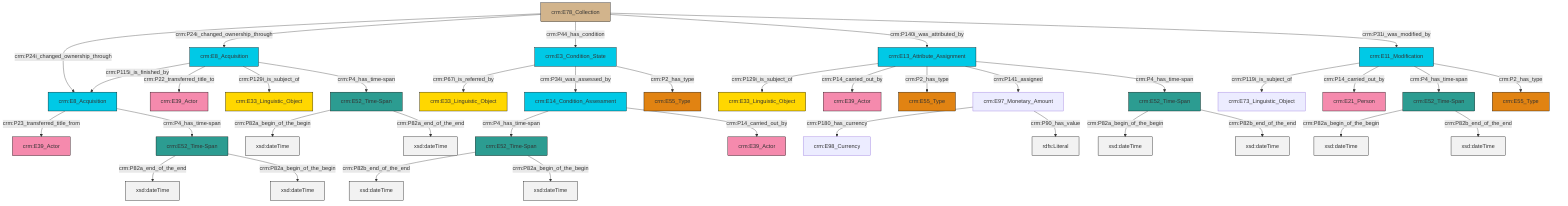graph TD
classDef Literal fill:#f2f2f2,stroke:#000000;
classDef CRM_Entity fill:#FFFFFF,stroke:#000000;
classDef Temporal_Entity fill:#00C9E6, stroke:#000000;
classDef Type fill:#E18312, stroke:#000000;
classDef Time-Span fill:#2C9C91, stroke:#000000;
classDef Appellation fill:#FFEB7F, stroke:#000000;
classDef Place fill:#008836, stroke:#000000;
classDef Persistent_Item fill:#B266B2, stroke:#000000;
classDef Conceptual_Object fill:#FFD700, stroke:#000000;
classDef Physical_Thing fill:#D2B48C, stroke:#000000;
classDef Actor fill:#f58aad, stroke:#000000;
classDef PC_Classes fill:#4ce600, stroke:#000000;
classDef Multi fill:#cccccc,stroke:#000000;

0["crm:E13_Attribute_Assignment"]:::Temporal_Entity -->|crm:P129i_is_subject_of| 1["crm:E33_Linguistic_Object"]:::Conceptual_Object
2["crm:E8_Acquisition"]:::Temporal_Entity -->|crm:P23_transferred_title_from| 3["crm:E39_Actor"]:::Actor
0["crm:E13_Attribute_Assignment"]:::Temporal_Entity -->|crm:P14_carried_out_by| 5["crm:E39_Actor"]:::Actor
6["crm:E78_Collection"]:::Physical_Thing -->|crm:P24i_changed_ownership_through| 2["crm:E8_Acquisition"]:::Temporal_Entity
0["crm:E13_Attribute_Assignment"]:::Temporal_Entity -->|crm:P2_has_type| 7["crm:E55_Type"]:::Type
8["crm:E11_Modification"]:::Temporal_Entity -->|crm:P119i_is_subject_of| 9["crm:E73_Linguistic_Object"]:::Default
10["crm:E52_Time-Span"]:::Time-Span -->|crm:P82a_begin_of_the_begin| 11[xsd:dateTime]:::Literal
6["crm:E78_Collection"]:::Physical_Thing -->|crm:P24i_changed_ownership_through| 12["crm:E8_Acquisition"]:::Temporal_Entity
14["crm:E97_Monetary_Amount"]:::Default -->|crm:P180_has_currency| 15["crm:E98_Currency"]:::Default
0["crm:E13_Attribute_Assignment"]:::Temporal_Entity -->|crm:P141_assigned| 14["crm:E97_Monetary_Amount"]:::Default
19["crm:E52_Time-Span"]:::Time-Span -->|crm:P82a_begin_of_the_begin| 20[xsd:dateTime]:::Literal
22["crm:E52_Time-Span"]:::Time-Span -->|crm:P82b_end_of_the_end| 23[xsd:dateTime]:::Literal
8["crm:E11_Modification"]:::Temporal_Entity -->|crm:P14_carried_out_by| 28["crm:E21_Person"]:::Actor
6["crm:E78_Collection"]:::Physical_Thing -->|crm:P44_has_condition| 29["crm:E3_Condition_State"]:::Temporal_Entity
10["crm:E52_Time-Span"]:::Time-Span -->|crm:P82a_end_of_the_end| 30[xsd:dateTime]:::Literal
29["crm:E3_Condition_State"]:::Temporal_Entity -->|crm:P67i_is_referred_by| 31["crm:E33_Linguistic_Object"]:::Conceptual_Object
19["crm:E52_Time-Span"]:::Time-Span -->|crm:P82b_end_of_the_end| 35[xsd:dateTime]:::Literal
8["crm:E11_Modification"]:::Temporal_Entity -->|crm:P4_has_time-span| 16["crm:E52_Time-Span"]:::Time-Span
29["crm:E3_Condition_State"]:::Temporal_Entity -->|crm:P34i_was_assessed_by| 38["crm:E14_Condition_Assessment"]:::Temporal_Entity
12["crm:E8_Acquisition"]:::Temporal_Entity -->|crm:P115i_is_finished_by| 2["crm:E8_Acquisition"]:::Temporal_Entity
12["crm:E8_Acquisition"]:::Temporal_Entity -->|crm:P22_transferred_title_to| 24["crm:E39_Actor"]:::Actor
2["crm:E8_Acquisition"]:::Temporal_Entity -->|crm:P4_has_time-span| 33["crm:E52_Time-Span"]:::Time-Span
6["crm:E78_Collection"]:::Physical_Thing -->|crm:P140i_was_attributed_by| 0["crm:E13_Attribute_Assignment"]:::Temporal_Entity
38["crm:E14_Condition_Assessment"]:::Temporal_Entity -->|crm:P4_has_time-span| 22["crm:E52_Time-Span"]:::Time-Span
38["crm:E14_Condition_Assessment"]:::Temporal_Entity -->|crm:P14_carried_out_by| 43["crm:E39_Actor"]:::Actor
16["crm:E52_Time-Span"]:::Time-Span -->|crm:P82a_begin_of_the_begin| 44[xsd:dateTime]:::Literal
14["crm:E97_Monetary_Amount"]:::Default -->|crm:P90_has_value| 48[rdfs:Literal]:::Literal
22["crm:E52_Time-Span"]:::Time-Span -->|crm:P82a_begin_of_the_begin| 50[xsd:dateTime]:::Literal
6["crm:E78_Collection"]:::Physical_Thing -->|crm:P31i_was_modified_by| 8["crm:E11_Modification"]:::Temporal_Entity
8["crm:E11_Modification"]:::Temporal_Entity -->|crm:P2_has_type| 41["crm:E55_Type"]:::Type
12["crm:E8_Acquisition"]:::Temporal_Entity -->|crm:P129i_is_subject_of| 26["crm:E33_Linguistic_Object"]:::Conceptual_Object
33["crm:E52_Time-Span"]:::Time-Span -->|crm:P82a_end_of_the_end| 54[xsd:dateTime]:::Literal
29["crm:E3_Condition_State"]:::Temporal_Entity -->|crm:P2_has_type| 46["crm:E55_Type"]:::Type
0["crm:E13_Attribute_Assignment"]:::Temporal_Entity -->|crm:P4_has_time-span| 19["crm:E52_Time-Span"]:::Time-Span
33["crm:E52_Time-Span"]:::Time-Span -->|crm:P82a_begin_of_the_begin| 60[xsd:dateTime]:::Literal
16["crm:E52_Time-Span"]:::Time-Span -->|crm:P82b_end_of_the_end| 62[xsd:dateTime]:::Literal
12["crm:E8_Acquisition"]:::Temporal_Entity -->|crm:P4_has_time-span| 10["crm:E52_Time-Span"]:::Time-Span